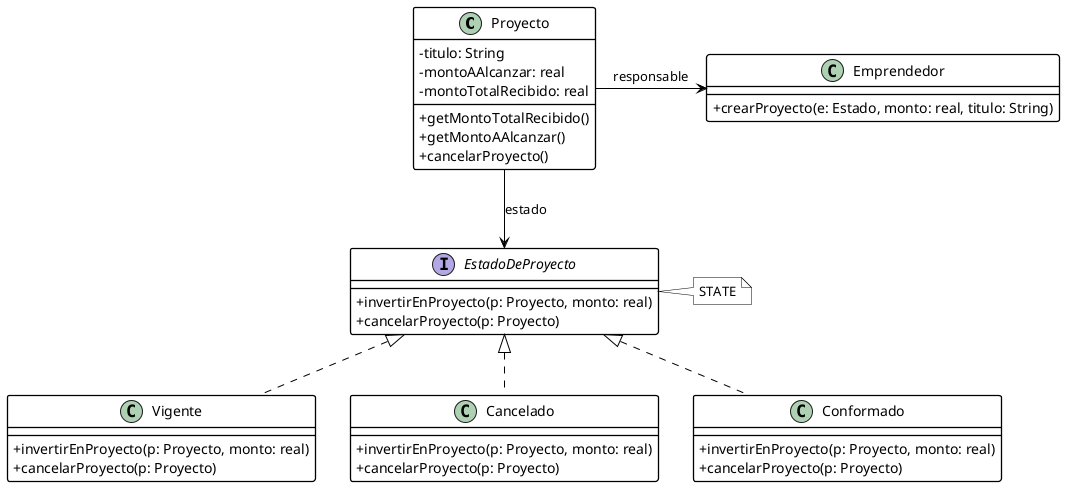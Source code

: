@startuml ej1
skinparam ClassBackgroundColor transparent
skinparam NoteBackgroundColor transparent
skinparam classAttributeIconSize 0 
skinparam ClassBorderThickness 1.3
skinparam ClassBorderColor Black
skinparam NoteBorderColor Black
skinparam ArrowColor Black
skinparam shadowing false

class Proyecto{
    -titulo: String
    -montoAAlcanzar: real
    -montoTotalRecibido: real
    +getMontoTotalRecibido()
    +getMontoAAlcanzar()
    +cancelarProyecto()
}

class Emprendedor{
    +crearProyecto(e: Estado, monto: real, titulo: String)
}

Emprendedor <-l- Proyecto : responsable

interface EstadoDeProyecto{
    +invertirEnProyecto(p: Proyecto, monto: real)
    +cancelarProyecto(p: Proyecto)
}
EstadoDeProyecto <-u- Proyecto : estado
note "STATE" as N1
N1 .l. EstadoDeProyecto
class Vigente{
    +invertirEnProyecto(p: Proyecto, monto: real)
    +cancelarProyecto(p: Proyecto)
}

class Cancelado{
    +invertirEnProyecto(p: Proyecto, monto: real)
    +cancelarProyecto(p: Proyecto)
}

class Conformado{
    +invertirEnProyecto(p: Proyecto, monto: real)
    +cancelarProyecto(p: Proyecto)
}

EstadoDeProyecto <|.. Vigente
EstadoDeProyecto <|.. Conformado
EstadoDeProyecto <|.. Cancelado
@enduml